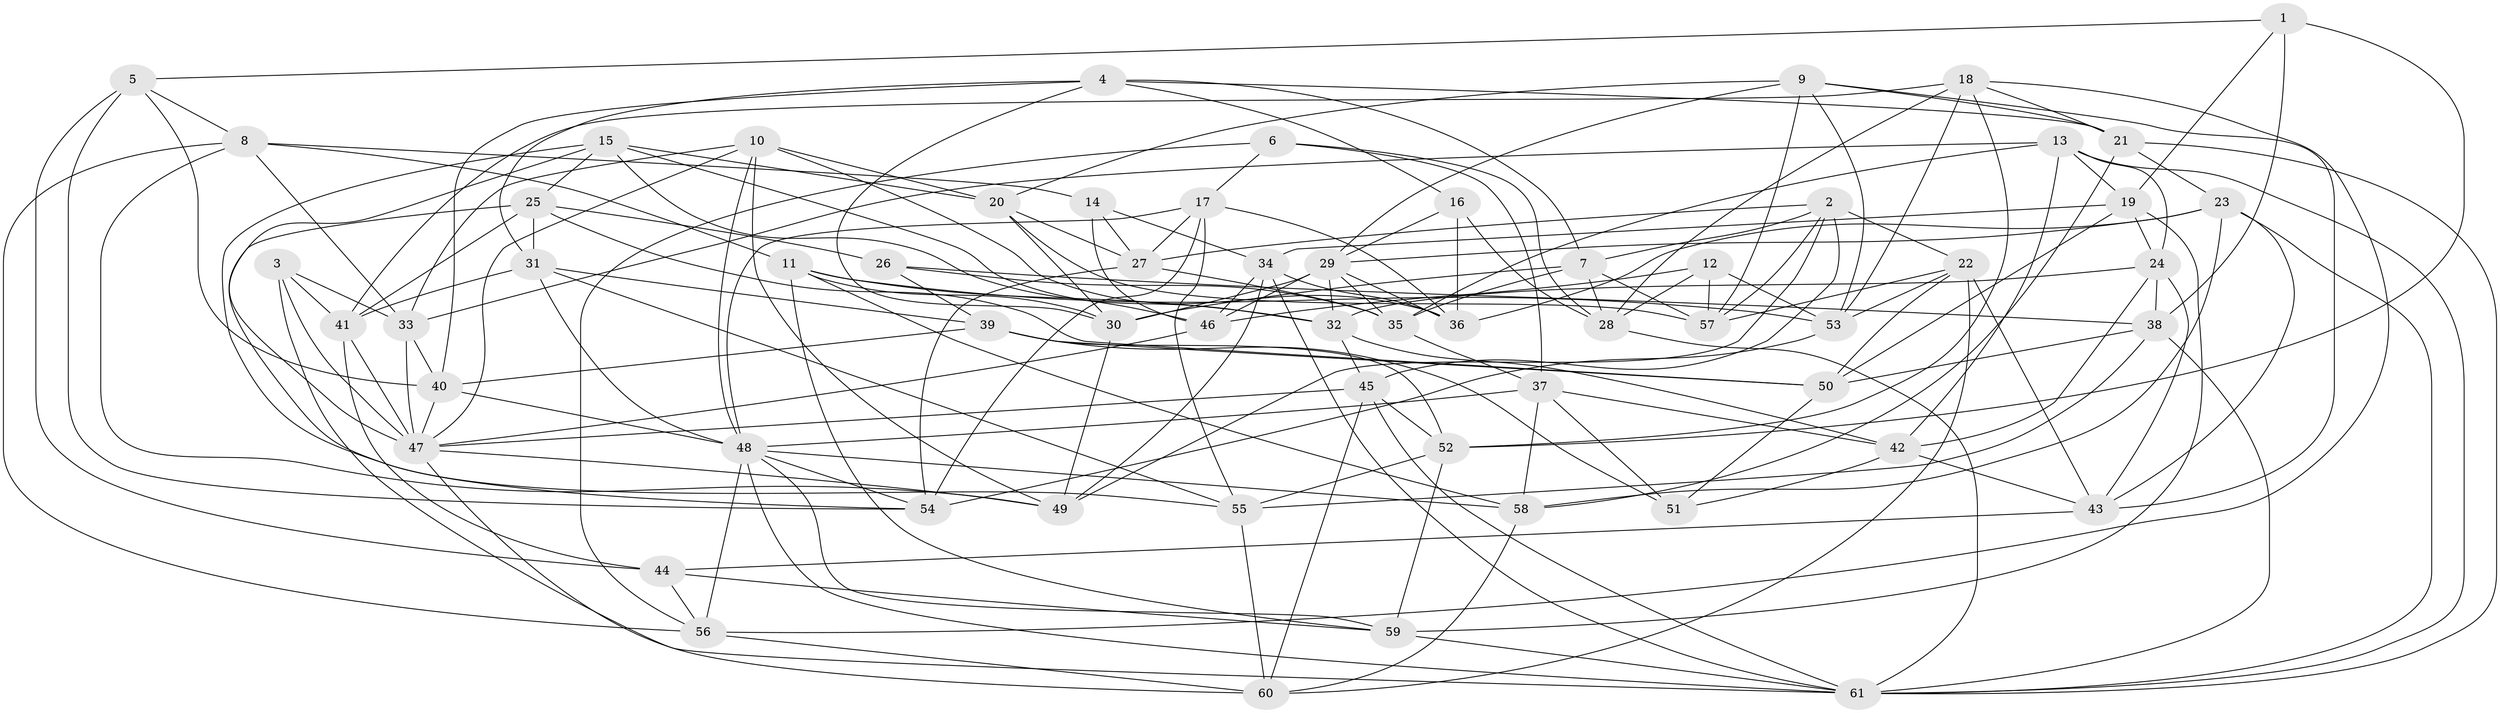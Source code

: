 // original degree distribution, {4: 1.0}
// Generated by graph-tools (version 1.1) at 2025/50/03/09/25 03:50:44]
// undirected, 61 vertices, 181 edges
graph export_dot {
graph [start="1"]
  node [color=gray90,style=filled];
  1;
  2;
  3;
  4;
  5;
  6;
  7;
  8;
  9;
  10;
  11;
  12;
  13;
  14;
  15;
  16;
  17;
  18;
  19;
  20;
  21;
  22;
  23;
  24;
  25;
  26;
  27;
  28;
  29;
  30;
  31;
  32;
  33;
  34;
  35;
  36;
  37;
  38;
  39;
  40;
  41;
  42;
  43;
  44;
  45;
  46;
  47;
  48;
  49;
  50;
  51;
  52;
  53;
  54;
  55;
  56;
  57;
  58;
  59;
  60;
  61;
  1 -- 5 [weight=1.0];
  1 -- 19 [weight=1.0];
  1 -- 38 [weight=1.0];
  1 -- 52 [weight=1.0];
  2 -- 7 [weight=1.0];
  2 -- 22 [weight=1.0];
  2 -- 27 [weight=1.0];
  2 -- 45 [weight=1.0];
  2 -- 49 [weight=1.0];
  2 -- 57 [weight=1.0];
  3 -- 33 [weight=1.0];
  3 -- 41 [weight=1.0];
  3 -- 47 [weight=1.0];
  3 -- 61 [weight=1.0];
  4 -- 7 [weight=1.0];
  4 -- 16 [weight=1.0];
  4 -- 21 [weight=1.0];
  4 -- 30 [weight=1.0];
  4 -- 31 [weight=1.0];
  4 -- 40 [weight=1.0];
  5 -- 8 [weight=1.0];
  5 -- 40 [weight=1.0];
  5 -- 44 [weight=2.0];
  5 -- 54 [weight=1.0];
  6 -- 17 [weight=1.0];
  6 -- 28 [weight=1.0];
  6 -- 37 [weight=1.0];
  6 -- 56 [weight=1.0];
  7 -- 28 [weight=1.0];
  7 -- 30 [weight=1.0];
  7 -- 35 [weight=1.0];
  7 -- 57 [weight=1.0];
  8 -- 11 [weight=1.0];
  8 -- 14 [weight=1.0];
  8 -- 33 [weight=1.0];
  8 -- 49 [weight=1.0];
  8 -- 56 [weight=1.0];
  9 -- 20 [weight=1.0];
  9 -- 21 [weight=1.0];
  9 -- 29 [weight=1.0];
  9 -- 43 [weight=1.0];
  9 -- 53 [weight=1.0];
  9 -- 57 [weight=1.0];
  10 -- 20 [weight=1.0];
  10 -- 33 [weight=1.0];
  10 -- 36 [weight=1.0];
  10 -- 47 [weight=1.0];
  10 -- 48 [weight=1.0];
  10 -- 49 [weight=1.0];
  11 -- 30 [weight=1.0];
  11 -- 32 [weight=1.0];
  11 -- 53 [weight=1.0];
  11 -- 58 [weight=1.0];
  11 -- 59 [weight=1.0];
  12 -- 28 [weight=1.0];
  12 -- 46 [weight=1.0];
  12 -- 53 [weight=1.0];
  12 -- 57 [weight=1.0];
  13 -- 19 [weight=1.0];
  13 -- 24 [weight=1.0];
  13 -- 33 [weight=1.0];
  13 -- 35 [weight=1.0];
  13 -- 42 [weight=1.0];
  13 -- 61 [weight=1.0];
  14 -- 27 [weight=1.0];
  14 -- 34 [weight=1.0];
  14 -- 46 [weight=1.0];
  15 -- 20 [weight=1.0];
  15 -- 25 [weight=1.0];
  15 -- 32 [weight=1.0];
  15 -- 46 [weight=1.0];
  15 -- 47 [weight=1.0];
  15 -- 55 [weight=1.0];
  16 -- 28 [weight=1.0];
  16 -- 29 [weight=1.0];
  16 -- 36 [weight=1.0];
  17 -- 27 [weight=1.0];
  17 -- 36 [weight=1.0];
  17 -- 48 [weight=1.0];
  17 -- 54 [weight=1.0];
  17 -- 55 [weight=1.0];
  18 -- 21 [weight=1.0];
  18 -- 28 [weight=1.0];
  18 -- 41 [weight=1.0];
  18 -- 52 [weight=1.0];
  18 -- 53 [weight=1.0];
  18 -- 56 [weight=1.0];
  19 -- 24 [weight=1.0];
  19 -- 34 [weight=1.0];
  19 -- 50 [weight=1.0];
  19 -- 59 [weight=1.0];
  20 -- 27 [weight=1.0];
  20 -- 30 [weight=1.0];
  20 -- 57 [weight=1.0];
  21 -- 23 [weight=1.0];
  21 -- 58 [weight=1.0];
  21 -- 61 [weight=1.0];
  22 -- 43 [weight=1.0];
  22 -- 50 [weight=1.0];
  22 -- 53 [weight=1.0];
  22 -- 57 [weight=1.0];
  22 -- 60 [weight=1.0];
  23 -- 29 [weight=1.0];
  23 -- 36 [weight=1.0];
  23 -- 43 [weight=1.0];
  23 -- 58 [weight=1.0];
  23 -- 61 [weight=1.0];
  24 -- 32 [weight=1.0];
  24 -- 38 [weight=1.0];
  24 -- 42 [weight=1.0];
  24 -- 43 [weight=1.0];
  25 -- 26 [weight=1.0];
  25 -- 31 [weight=1.0];
  25 -- 41 [weight=1.0];
  25 -- 50 [weight=1.0];
  25 -- 54 [weight=1.0];
  26 -- 35 [weight=1.0];
  26 -- 38 [weight=1.0];
  26 -- 39 [weight=1.0];
  27 -- 35 [weight=1.0];
  27 -- 54 [weight=1.0];
  28 -- 61 [weight=1.0];
  29 -- 30 [weight=1.0];
  29 -- 32 [weight=1.0];
  29 -- 35 [weight=1.0];
  29 -- 36 [weight=1.0];
  29 -- 46 [weight=1.0];
  30 -- 49 [weight=1.0];
  31 -- 39 [weight=1.0];
  31 -- 41 [weight=1.0];
  31 -- 48 [weight=1.0];
  31 -- 55 [weight=1.0];
  32 -- 42 [weight=1.0];
  32 -- 45 [weight=1.0];
  33 -- 40 [weight=1.0];
  33 -- 47 [weight=1.0];
  34 -- 36 [weight=1.0];
  34 -- 46 [weight=1.0];
  34 -- 49 [weight=1.0];
  34 -- 61 [weight=1.0];
  35 -- 37 [weight=1.0];
  37 -- 42 [weight=1.0];
  37 -- 48 [weight=1.0];
  37 -- 51 [weight=1.0];
  37 -- 58 [weight=1.0];
  38 -- 50 [weight=1.0];
  38 -- 55 [weight=1.0];
  38 -- 61 [weight=1.0];
  39 -- 40 [weight=1.0];
  39 -- 50 [weight=1.0];
  39 -- 51 [weight=1.0];
  39 -- 52 [weight=1.0];
  40 -- 47 [weight=1.0];
  40 -- 48 [weight=1.0];
  41 -- 44 [weight=1.0];
  41 -- 47 [weight=1.0];
  42 -- 43 [weight=1.0];
  42 -- 51 [weight=1.0];
  43 -- 44 [weight=1.0];
  44 -- 56 [weight=1.0];
  44 -- 59 [weight=1.0];
  45 -- 47 [weight=1.0];
  45 -- 52 [weight=1.0];
  45 -- 60 [weight=1.0];
  45 -- 61 [weight=1.0];
  46 -- 47 [weight=1.0];
  47 -- 49 [weight=1.0];
  47 -- 60 [weight=1.0];
  48 -- 54 [weight=1.0];
  48 -- 56 [weight=1.0];
  48 -- 58 [weight=1.0];
  48 -- 59 [weight=1.0];
  48 -- 61 [weight=1.0];
  50 -- 51 [weight=1.0];
  52 -- 55 [weight=1.0];
  52 -- 59 [weight=1.0];
  53 -- 54 [weight=1.0];
  55 -- 60 [weight=1.0];
  56 -- 60 [weight=1.0];
  58 -- 60 [weight=1.0];
  59 -- 61 [weight=1.0];
}
